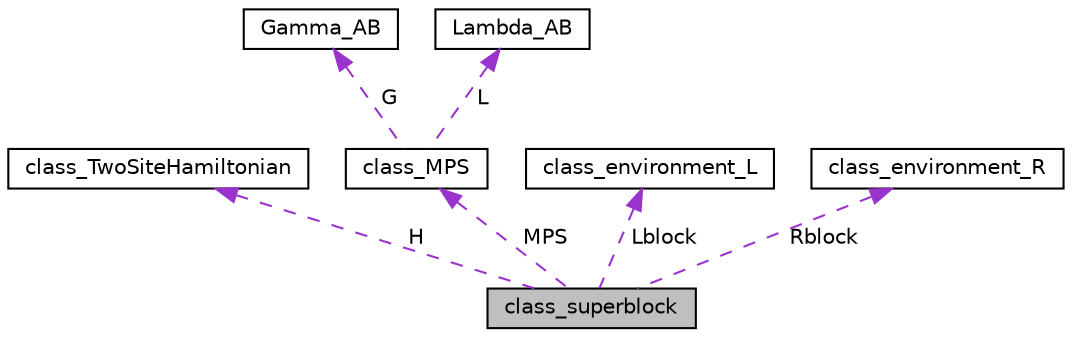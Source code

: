 digraph "class_superblock"
{
  edge [fontname="Helvetica",fontsize="10",labelfontname="Helvetica",labelfontsize="10"];
  node [fontname="Helvetica",fontsize="10",shape=record];
  Node1 [label="class_superblock",height=0.2,width=0.4,color="black", fillcolor="grey75", style="filled", fontcolor="black"];
  Node2 -> Node1 [dir="back",color="darkorchid3",fontsize="10",style="dashed",label=" H" ,fontname="Helvetica"];
  Node2 [label="class_TwoSiteHamiltonian",height=0.2,width=0.4,color="black", fillcolor="white", style="filled",URL="$classclass___two_site_hamiltonian.html"];
  Node3 -> Node1 [dir="back",color="darkorchid3",fontsize="10",style="dashed",label=" MPS" ,fontname="Helvetica"];
  Node3 [label="class_MPS",height=0.2,width=0.4,color="black", fillcolor="white", style="filled",URL="$classclass___m_p_s.html"];
  Node4 -> Node3 [dir="back",color="darkorchid3",fontsize="10",style="dashed",label=" G" ,fontname="Helvetica"];
  Node4 [label="Gamma_AB",height=0.2,width=0.4,color="black", fillcolor="white", style="filled",URL="$class_gamma___a_b.html"];
  Node5 -> Node3 [dir="back",color="darkorchid3",fontsize="10",style="dashed",label=" L" ,fontname="Helvetica"];
  Node5 [label="Lambda_AB",height=0.2,width=0.4,color="black", fillcolor="white", style="filled",URL="$class_lambda___a_b.html"];
  Node6 -> Node1 [dir="back",color="darkorchid3",fontsize="10",style="dashed",label=" Lblock" ,fontname="Helvetica"];
  Node6 [label="class_environment_L",height=0.2,width=0.4,color="black", fillcolor="white", style="filled",URL="$classclass__environment___l.html"];
  Node7 -> Node1 [dir="back",color="darkorchid3",fontsize="10",style="dashed",label=" Rblock" ,fontname="Helvetica"];
  Node7 [label="class_environment_R",height=0.2,width=0.4,color="black", fillcolor="white", style="filled",URL="$classclass__environment___r.html"];
}
